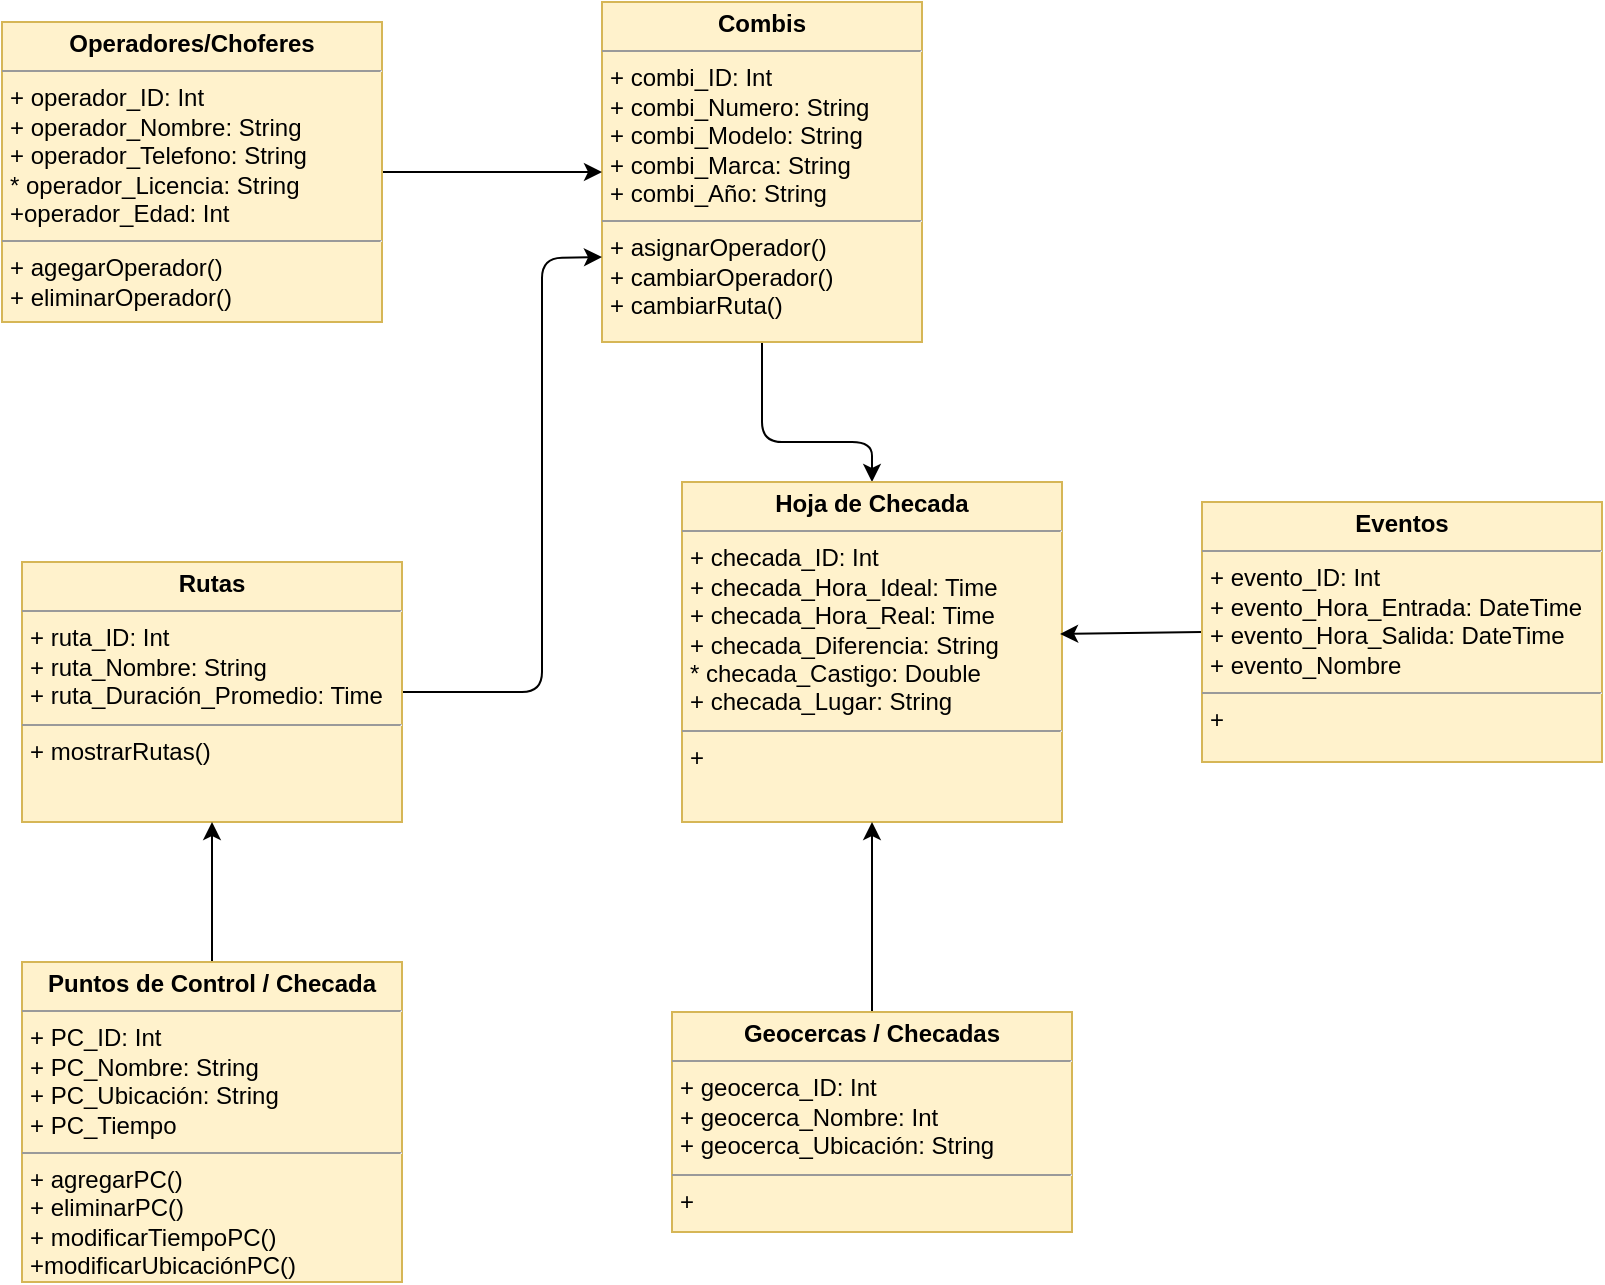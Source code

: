 <mxfile>
    <diagram id="4saoDpCLi1S3cs9DgRlb" name="Página-1">
        <mxGraphModel dx="1071" dy="784" grid="1" gridSize="10" guides="1" tooltips="1" connect="1" arrows="1" fold="1" page="1" pageScale="1" pageWidth="827" pageHeight="1169" math="0" shadow="0">
            <root>
                <mxCell id="0"/>
                <mxCell id="1" parent="0"/>
                <mxCell id="17" style="edgeStyle=none;html=1;exitX=0.5;exitY=1;exitDx=0;exitDy=0;entryX=0.5;entryY=0;entryDx=0;entryDy=0;fontColor=#000000;" edge="1" parent="1" source="2" target="9">
                    <mxGeometry relative="1" as="geometry">
                        <Array as="points">
                            <mxPoint x="390" y="240"/>
                            <mxPoint x="445" y="240"/>
                        </Array>
                    </mxGeometry>
                </mxCell>
                <mxCell id="2" value="&lt;p style=&quot;margin:0px;margin-top:4px;text-align:center;&quot;&gt;&lt;b&gt;Combis&lt;/b&gt;&lt;/p&gt;&lt;hr size=&quot;1&quot;&gt;&lt;p style=&quot;margin:0px;margin-left:4px;&quot;&gt;+ combi_ID: Int&lt;/p&gt;&lt;p style=&quot;margin:0px;margin-left:4px;&quot;&gt;+ combi_Numero: String&lt;/p&gt;&lt;p style=&quot;margin:0px;margin-left:4px;&quot;&gt;+ combi_Modelo: String&lt;/p&gt;&lt;p style=&quot;margin:0px;margin-left:4px;&quot;&gt;+ combi_Marca: String&lt;/p&gt;&lt;p style=&quot;margin:0px;margin-left:4px;&quot;&gt;+ combi_Año: String&lt;/p&gt;&lt;hr size=&quot;1&quot;&gt;&lt;p style=&quot;margin:0px;margin-left:4px;&quot;&gt;+ asignarOperador()&lt;/p&gt;&lt;p style=&quot;margin:0px;margin-left:4px;&quot;&gt;+ cambiarOperador()&lt;/p&gt;&lt;p style=&quot;margin:0px;margin-left:4px;&quot;&gt;+ cambiarRuta()&lt;/p&gt;" style="verticalAlign=top;align=left;overflow=fill;fontSize=12;fontFamily=Helvetica;html=1;fillColor=#fff2cc;strokeColor=#d6b656;fontColor=#000000;" vertex="1" parent="1">
                    <mxGeometry x="310" y="20" width="160" height="170" as="geometry"/>
                </mxCell>
                <mxCell id="13" style="edgeStyle=none;html=1;exitX=1;exitY=0.5;exitDx=0;exitDy=0;entryX=0;entryY=0.75;entryDx=0;entryDy=0;fontColor=#000000;" edge="1" parent="1" source="4" target="2">
                    <mxGeometry relative="1" as="geometry">
                        <Array as="points">
                            <mxPoint x="280" y="365"/>
                            <mxPoint x="280" y="148"/>
                        </Array>
                    </mxGeometry>
                </mxCell>
                <mxCell id="4" value="&lt;p style=&quot;margin:0px;margin-top:4px;text-align:center;&quot;&gt;&lt;b&gt;Rutas&lt;/b&gt;&lt;/p&gt;&lt;hr size=&quot;1&quot;&gt;&lt;p style=&quot;margin:0px;margin-left:4px;&quot;&gt;+ ruta_ID: Int&lt;br&gt;&lt;/p&gt;&lt;p style=&quot;margin:0px;margin-left:4px;&quot;&gt;+ ruta_Nombre: String&lt;/p&gt;&lt;p style=&quot;margin:0px;margin-left:4px;&quot;&gt;+ ruta_Duración_Promedio: Time&lt;/p&gt;&lt;hr size=&quot;1&quot;&gt;&lt;p style=&quot;margin:0px;margin-left:4px;&quot;&gt;+ mostrarRutas()&lt;/p&gt;" style="verticalAlign=top;align=left;overflow=fill;fontSize=12;fontFamily=Helvetica;html=1;fillColor=#fff2cc;strokeColor=#d6b656;fontColor=#000000;" vertex="1" parent="1">
                    <mxGeometry x="20" y="300" width="190" height="130" as="geometry"/>
                </mxCell>
                <mxCell id="14" style="edgeStyle=none;html=1;exitX=0.5;exitY=0;exitDx=0;exitDy=0;entryX=0.5;entryY=1;entryDx=0;entryDy=0;fontColor=#000000;" edge="1" parent="1" source="5" target="4">
                    <mxGeometry relative="1" as="geometry"/>
                </mxCell>
                <mxCell id="5" value="&lt;p style=&quot;margin:0px;margin-top:4px;text-align:center;&quot;&gt;&lt;b&gt;Puntos de Control / Checada&lt;/b&gt;&lt;/p&gt;&lt;hr size=&quot;1&quot;&gt;&lt;p style=&quot;margin:0px;margin-left:4px;&quot;&gt;+ PC_ID: Int&lt;br&gt;&lt;/p&gt;&lt;p style=&quot;margin:0px;margin-left:4px;&quot;&gt;+ PC_Nombre: String&lt;/p&gt;&lt;p style=&quot;margin:0px;margin-left:4px;&quot;&gt;+ PC_Ubicación: String&lt;/p&gt;&lt;p style=&quot;margin:0px;margin-left:4px;&quot;&gt;+ PC_Tiempo&lt;/p&gt;&lt;hr size=&quot;1&quot;&gt;&lt;p style=&quot;margin:0px;margin-left:4px;&quot;&gt;+ agregarPC()&lt;/p&gt;&lt;p style=&quot;margin:0px;margin-left:4px;&quot;&gt;+ eliminarPC()&lt;/p&gt;&lt;p style=&quot;margin:0px;margin-left:4px;&quot;&gt;+ modificarTiempoPC()&lt;/p&gt;&lt;p style=&quot;margin:0px;margin-left:4px;&quot;&gt;+modificarUbicaciónPC()&lt;/p&gt;" style="verticalAlign=top;align=left;overflow=fill;fontSize=12;fontFamily=Helvetica;html=1;fillColor=#fff2cc;strokeColor=#d6b656;fontColor=#000000;" vertex="1" parent="1">
                    <mxGeometry x="20" y="500" width="190" height="160" as="geometry"/>
                </mxCell>
                <mxCell id="11" style="edgeStyle=none;html=1;exitX=1;exitY=0.5;exitDx=0;exitDy=0;entryX=0;entryY=0.5;entryDx=0;entryDy=0;fontColor=#000000;" edge="1" parent="1" source="7" target="2">
                    <mxGeometry relative="1" as="geometry"/>
                </mxCell>
                <mxCell id="7" value="&lt;p style=&quot;margin:0px;margin-top:4px;text-align:center;&quot;&gt;&lt;b&gt;Operadores/Choferes&lt;/b&gt;&lt;/p&gt;&lt;hr size=&quot;1&quot;&gt;&lt;p style=&quot;margin:0px;margin-left:4px;&quot;&gt;+ operador_ID: Int&lt;br&gt;&lt;/p&gt;&lt;p style=&quot;margin:0px;margin-left:4px;&quot;&gt;+ operador_Nombre: String&lt;/p&gt;&lt;p style=&quot;margin:0px;margin-left:4px;&quot;&gt;+ operador_Telefono: String&lt;/p&gt;&lt;p style=&quot;margin:0px;margin-left:4px;&quot;&gt;* operador_Licencia: String&lt;/p&gt;&lt;p style=&quot;margin:0px;margin-left:4px;&quot;&gt;+operador_Edad: Int&amp;nbsp;&lt;/p&gt;&lt;hr size=&quot;1&quot;&gt;&lt;p style=&quot;margin:0px;margin-left:4px;&quot;&gt;+ agegarOperador()&lt;/p&gt;&lt;p style=&quot;margin:0px;margin-left:4px;&quot;&gt;+ eliminarOperador()&lt;/p&gt;&lt;p style=&quot;margin:0px;margin-left:4px;&quot;&gt;&lt;br&gt;&lt;/p&gt;" style="verticalAlign=top;align=left;overflow=fill;fontSize=12;fontFamily=Helvetica;html=1;fillColor=#fff2cc;strokeColor=#d6b656;fontColor=#000000;" vertex="1" parent="1">
                    <mxGeometry x="10" y="30" width="190" height="150" as="geometry"/>
                </mxCell>
                <mxCell id="9" value="&lt;p style=&quot;margin:0px;margin-top:4px;text-align:center;&quot;&gt;&lt;b&gt;Hoja de Checada&lt;/b&gt;&lt;/p&gt;&lt;hr size=&quot;1&quot;&gt;&lt;p style=&quot;margin:0px;margin-left:4px;&quot;&gt;+ checada_ID: Int&lt;/p&gt;&lt;p style=&quot;margin:0px;margin-left:4px;&quot;&gt;+ checada_Hora_Ideal: Time&lt;/p&gt;&lt;p style=&quot;margin:0px;margin-left:4px;&quot;&gt;+ checada_Hora_Real: Time&lt;/p&gt;&lt;p style=&quot;margin:0px;margin-left:4px;&quot;&gt;+ checada_Diferencia: String&lt;/p&gt;&lt;p style=&quot;margin:0px;margin-left:4px;&quot;&gt;* checada_Castigo: Double&lt;/p&gt;&lt;p style=&quot;margin:0px;margin-left:4px;&quot;&gt;+ checada_Lugar: String&lt;/p&gt;&lt;hr size=&quot;1&quot;&gt;&lt;p style=&quot;margin:0px;margin-left:4px;&quot;&gt;+&amp;nbsp;&lt;/p&gt;" style="verticalAlign=top;align=left;overflow=fill;fontSize=12;fontFamily=Helvetica;html=1;fillColor=#fff2cc;strokeColor=#d6b656;fontColor=#000000;" vertex="1" parent="1">
                    <mxGeometry x="350" y="260" width="190" height="170" as="geometry"/>
                </mxCell>
                <mxCell id="18" style="edgeStyle=none;html=1;exitX=0;exitY=0.5;exitDx=0;exitDy=0;entryX=0.995;entryY=0.447;entryDx=0;entryDy=0;entryPerimeter=0;fontColor=#000000;" edge="1" parent="1" source="15" target="9">
                    <mxGeometry relative="1" as="geometry"/>
                </mxCell>
                <mxCell id="15" value="&lt;p style=&quot;margin:0px;margin-top:4px;text-align:center;&quot;&gt;&lt;b&gt;Eventos&lt;/b&gt;&lt;/p&gt;&lt;hr size=&quot;1&quot;&gt;&lt;p style=&quot;margin:0px;margin-left:4px;&quot;&gt;+ evento_ID: Int&lt;/p&gt;&lt;p style=&quot;margin:0px;margin-left:4px;&quot;&gt;+ evento_Hora_Entrada: DateTime&lt;/p&gt;&lt;p style=&quot;margin:0px;margin-left:4px;&quot;&gt;+ evento_Hora_Salida: DateTime&lt;/p&gt;&lt;p style=&quot;margin:0px;margin-left:4px;&quot;&gt;+ evento_Nombre&lt;/p&gt;&lt;hr size=&quot;1&quot;&gt;&lt;p style=&quot;margin:0px;margin-left:4px;&quot;&gt;+&amp;nbsp;&lt;/p&gt;" style="verticalAlign=top;align=left;overflow=fill;fontSize=12;fontFamily=Helvetica;html=1;fillColor=#fff2cc;strokeColor=#d6b656;fontColor=#000000;" vertex="1" parent="1">
                    <mxGeometry x="610" y="270" width="200" height="130" as="geometry"/>
                </mxCell>
                <mxCell id="19" style="edgeStyle=none;html=1;exitX=0.5;exitY=0;exitDx=0;exitDy=0;entryX=0.5;entryY=1;entryDx=0;entryDy=0;fontColor=#000000;" edge="1" parent="1" source="16" target="9">
                    <mxGeometry relative="1" as="geometry"/>
                </mxCell>
                <mxCell id="16" value="&lt;p style=&quot;margin:0px;margin-top:4px;text-align:center;&quot;&gt;&lt;b&gt;Geocercas / Checadas&lt;/b&gt;&lt;/p&gt;&lt;hr size=&quot;1&quot;&gt;&lt;p style=&quot;margin:0px;margin-left:4px;&quot;&gt;+ geocerca_ID: Int&lt;/p&gt;&lt;p style=&quot;margin:0px;margin-left:4px;&quot;&gt;+ geocerca_Nombre: Int&lt;/p&gt;&lt;p style=&quot;margin:0px;margin-left:4px;&quot;&gt;+ geocerca_Ubicación: String&lt;/p&gt;&lt;hr size=&quot;1&quot;&gt;&lt;p style=&quot;margin:0px;margin-left:4px;&quot;&gt;+&amp;nbsp;&lt;/p&gt;" style="verticalAlign=top;align=left;overflow=fill;fontSize=12;fontFamily=Helvetica;html=1;fillColor=#fff2cc;strokeColor=#d6b656;fontColor=#000000;" vertex="1" parent="1">
                    <mxGeometry x="345" y="525" width="200" height="110" as="geometry"/>
                </mxCell>
            </root>
        </mxGraphModel>
    </diagram>
</mxfile>